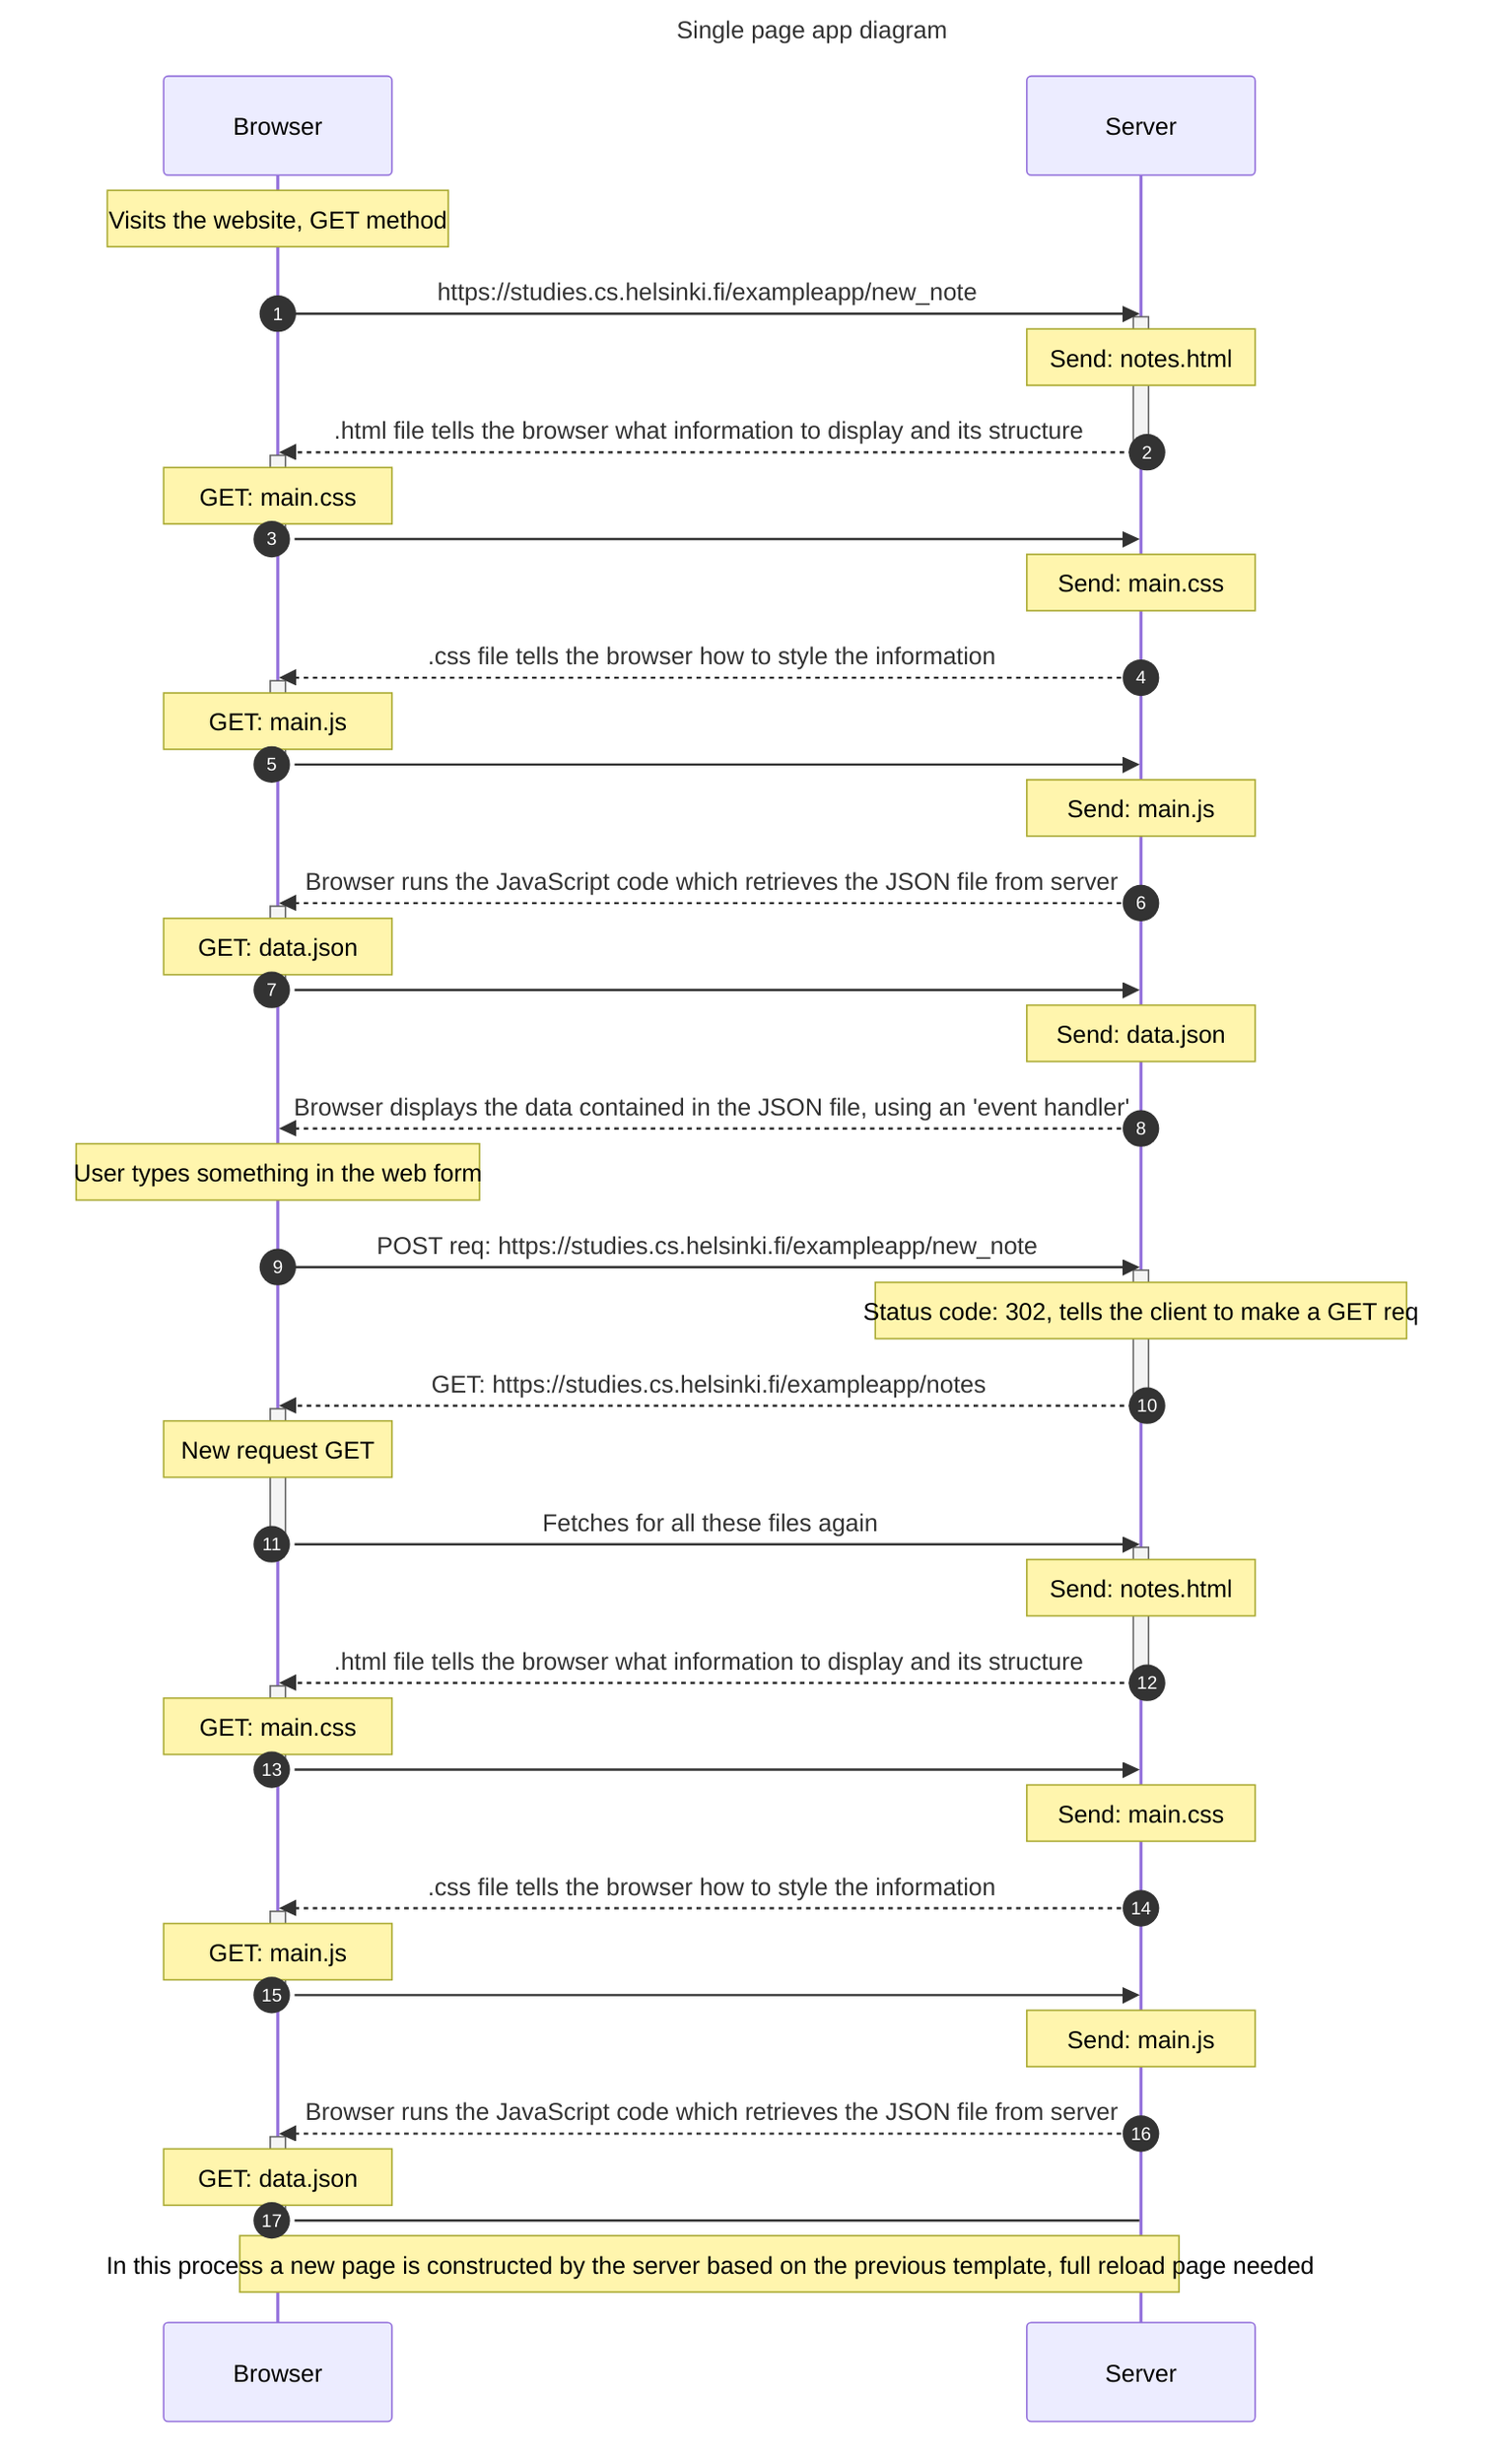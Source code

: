 ---
title: Single page app diagram 
---


sequenceDiagram

    autonumber

    Note over Browser:  Visits the website, GET method 
    Browser->>Server: https://studies.cs.helsinki.fi/exampleapp/new_note

    activate Server
    Note over Server: Send: notes.html
    Server-->>Browser: .html file tells the browser what information to display and its structure
    deactivate Server

    activate Browser 
    Note over Browser: GET: main.css 
    Browser->>Server: 
    deactivate Browser 
    Note over Server: Send: main.css 
    Server-->>Browser: .css file tells the browser how to style the information

    activate Browser 
    Note over Browser: GET: main.js 
    Browser->>Server: 
    deactivate Browser 
    Note over Server: Send: main.js 
    Server-->>Browser: Browser runs the JavaScript code which retrieves the JSON file from server

    activate Browser 
    Note over Browser: GET: data.json 
    Browser->>Server: 
    deactivate Browser 
    Note over Server: Send: data.json
    Server-->>Browser: Browser displays the data contained in the JSON file, using an 'event handler'

    Note over Browser: User types something in the web form 
    Browser->>Server: POST req: https://studies.cs.helsinki.fi/exampleapp/new_note
    activate Server

    Note over Server: Status code: 302, tells the client to make a GET req
    Server-->>Browser: GET: https://studies.cs.helsinki.fi/exampleapp/notes
    deactivate Server

    activate Browser 
    Note over Browser: New request GET
    Browser->>Server: Fetches for all these files again
    deactivate Browser 

    
    activate Server
    Note over Server: Send: notes.html
    Server-->>Browser: .html file tells the browser what information to display and its structure
    deactivate Server

    activate Browser 
    Note over Browser: GET: main.css 
    Browser->>Server: 
    deactivate Browser 
    Note over Server: Send: main.css 
    Server-->>Browser: .css file tells the browser how to style the information

    activate Browser 
    Note over Browser: GET: main.js 
    Browser->>Server: 
    deactivate Browser 
    Note over Server: Send: main.js 
    Server-->>Browser: Browser runs the JavaScript code which retrieves the JSON file from server

    activate Browser 
    Note over Browser: GET: data.json 
    Browser->Server: 
    deactivate Browser 
    
   

 
 Note over Browser, Server: In this process a new page is constructed by the server based on the previous template, full reload page needed